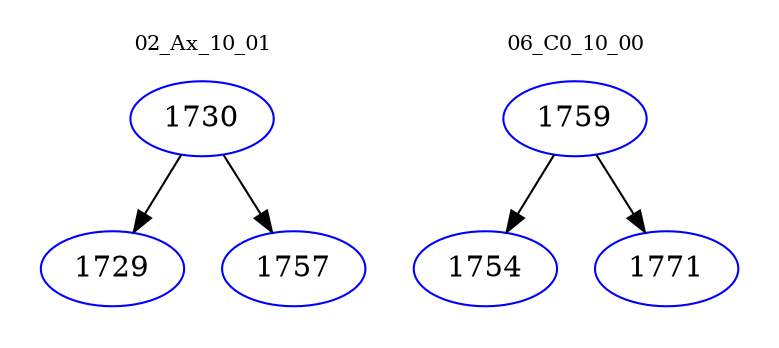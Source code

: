 digraph{
subgraph cluster_0 {
color = white
label = "02_Ax_10_01";
fontsize=10;
T0_1730 [label="1730", color="blue"]
T0_1730 -> T0_1729 [color="black"]
T0_1729 [label="1729", color="blue"]
T0_1730 -> T0_1757 [color="black"]
T0_1757 [label="1757", color="blue"]
}
subgraph cluster_1 {
color = white
label = "06_C0_10_00";
fontsize=10;
T1_1759 [label="1759", color="blue"]
T1_1759 -> T1_1754 [color="black"]
T1_1754 [label="1754", color="blue"]
T1_1759 -> T1_1771 [color="black"]
T1_1771 [label="1771", color="blue"]
}
}
